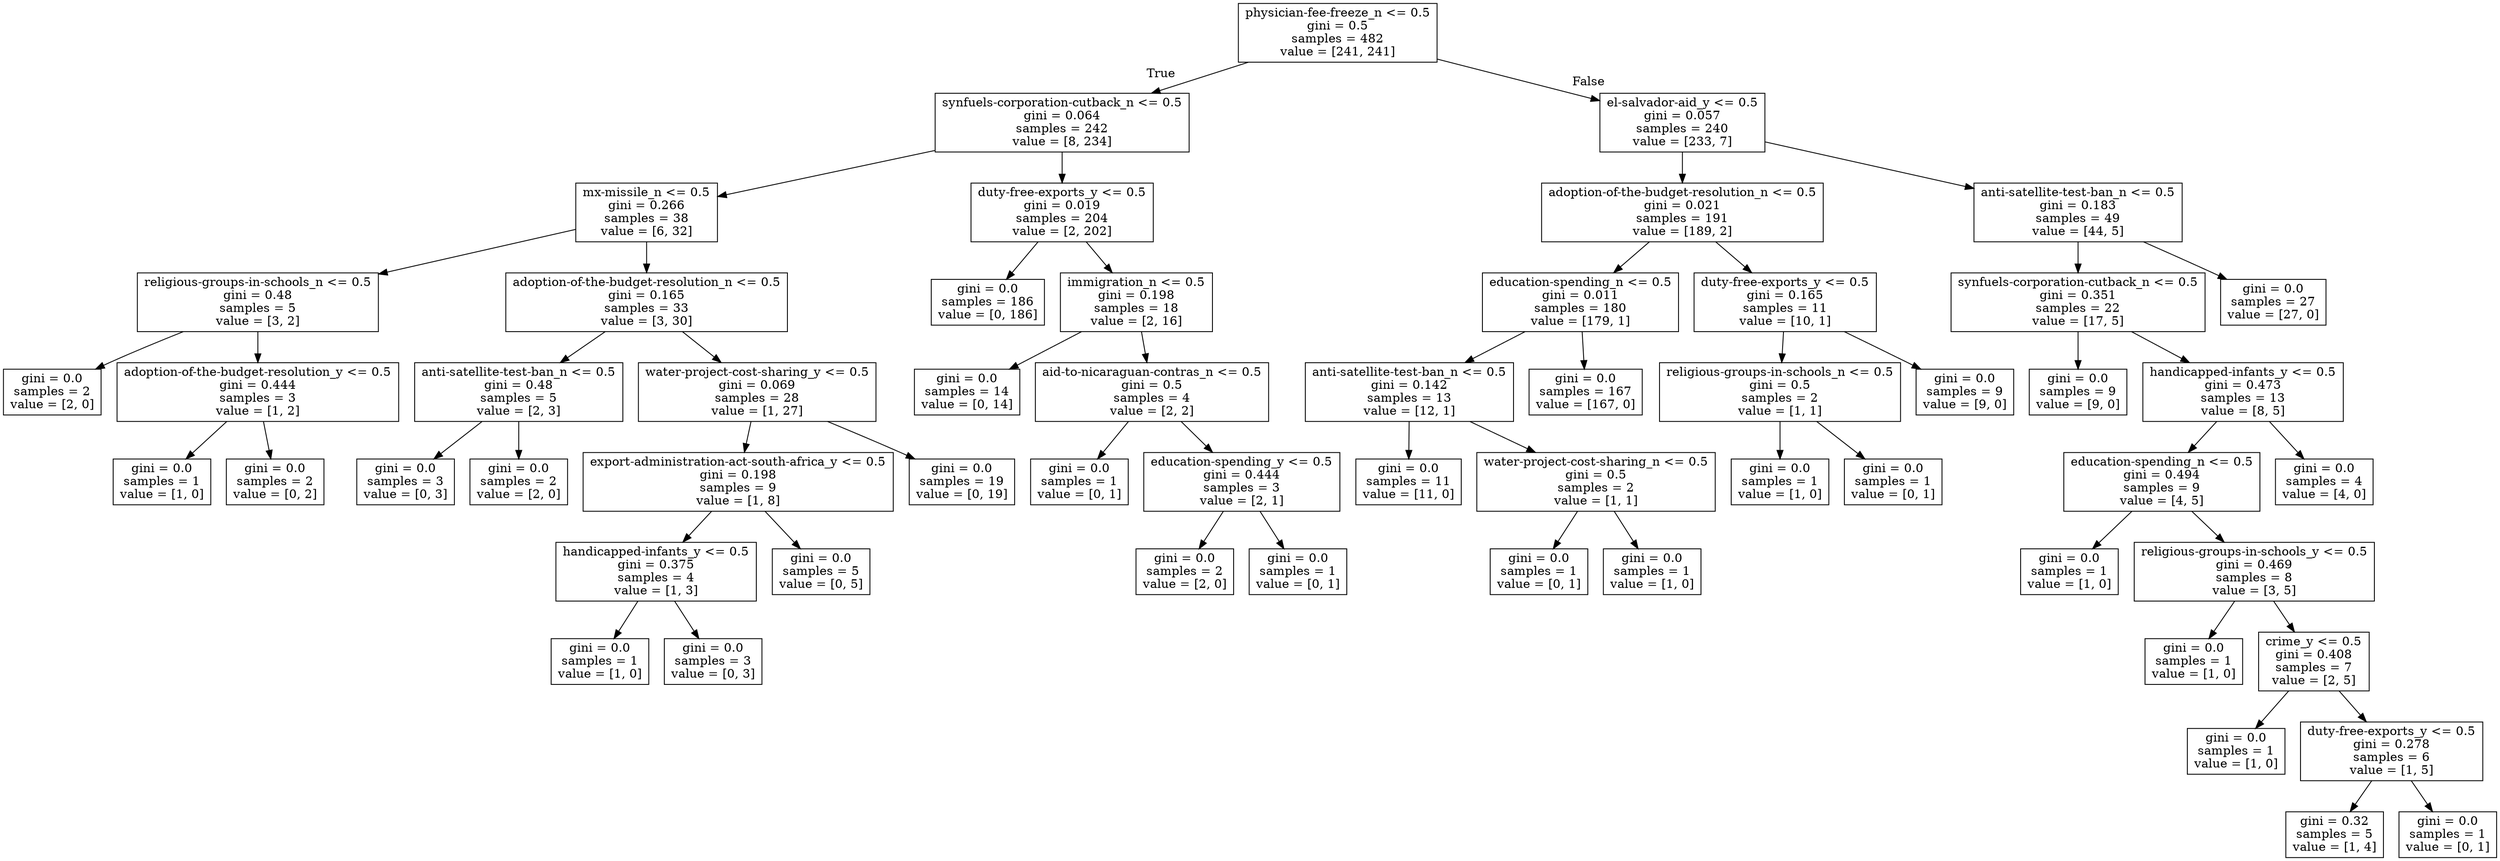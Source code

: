 digraph Tree {
node [shape=box] ;
0 [label="physician-fee-freeze_n <= 0.5\ngini = 0.5\nsamples = 482\nvalue = [241, 241]"] ;
1 [label="synfuels-corporation-cutback_n <= 0.5\ngini = 0.064\nsamples = 242\nvalue = [8, 234]"] ;
0 -> 1 [labeldistance=2.5, labelangle=45, headlabel="True"] ;
2 [label="mx-missile_n <= 0.5\ngini = 0.266\nsamples = 38\nvalue = [6, 32]"] ;
1 -> 2 ;
3 [label="religious-groups-in-schools_n <= 0.5\ngini = 0.48\nsamples = 5\nvalue = [3, 2]"] ;
2 -> 3 ;
4 [label="gini = 0.0\nsamples = 2\nvalue = [2, 0]"] ;
3 -> 4 ;
5 [label="adoption-of-the-budget-resolution_y <= 0.5\ngini = 0.444\nsamples = 3\nvalue = [1, 2]"] ;
3 -> 5 ;
6 [label="gini = 0.0\nsamples = 1\nvalue = [1, 0]"] ;
5 -> 6 ;
7 [label="gini = 0.0\nsamples = 2\nvalue = [0, 2]"] ;
5 -> 7 ;
8 [label="adoption-of-the-budget-resolution_n <= 0.5\ngini = 0.165\nsamples = 33\nvalue = [3, 30]"] ;
2 -> 8 ;
9 [label="anti-satellite-test-ban_n <= 0.5\ngini = 0.48\nsamples = 5\nvalue = [2, 3]"] ;
8 -> 9 ;
10 [label="gini = 0.0\nsamples = 3\nvalue = [0, 3]"] ;
9 -> 10 ;
11 [label="gini = 0.0\nsamples = 2\nvalue = [2, 0]"] ;
9 -> 11 ;
12 [label="water-project-cost-sharing_y <= 0.5\ngini = 0.069\nsamples = 28\nvalue = [1, 27]"] ;
8 -> 12 ;
13 [label="export-administration-act-south-africa_y <= 0.5\ngini = 0.198\nsamples = 9\nvalue = [1, 8]"] ;
12 -> 13 ;
14 [label="handicapped-infants_y <= 0.5\ngini = 0.375\nsamples = 4\nvalue = [1, 3]"] ;
13 -> 14 ;
15 [label="gini = 0.0\nsamples = 1\nvalue = [1, 0]"] ;
14 -> 15 ;
16 [label="gini = 0.0\nsamples = 3\nvalue = [0, 3]"] ;
14 -> 16 ;
17 [label="gini = 0.0\nsamples = 5\nvalue = [0, 5]"] ;
13 -> 17 ;
18 [label="gini = 0.0\nsamples = 19\nvalue = [0, 19]"] ;
12 -> 18 ;
19 [label="duty-free-exports_y <= 0.5\ngini = 0.019\nsamples = 204\nvalue = [2, 202]"] ;
1 -> 19 ;
20 [label="gini = 0.0\nsamples = 186\nvalue = [0, 186]"] ;
19 -> 20 ;
21 [label="immigration_n <= 0.5\ngini = 0.198\nsamples = 18\nvalue = [2, 16]"] ;
19 -> 21 ;
22 [label="gini = 0.0\nsamples = 14\nvalue = [0, 14]"] ;
21 -> 22 ;
23 [label="aid-to-nicaraguan-contras_n <= 0.5\ngini = 0.5\nsamples = 4\nvalue = [2, 2]"] ;
21 -> 23 ;
24 [label="gini = 0.0\nsamples = 1\nvalue = [0, 1]"] ;
23 -> 24 ;
25 [label="education-spending_y <= 0.5\ngini = 0.444\nsamples = 3\nvalue = [2, 1]"] ;
23 -> 25 ;
26 [label="gini = 0.0\nsamples = 2\nvalue = [2, 0]"] ;
25 -> 26 ;
27 [label="gini = 0.0\nsamples = 1\nvalue = [0, 1]"] ;
25 -> 27 ;
28 [label="el-salvador-aid_y <= 0.5\ngini = 0.057\nsamples = 240\nvalue = [233, 7]"] ;
0 -> 28 [labeldistance=2.5, labelangle=-45, headlabel="False"] ;
29 [label="adoption-of-the-budget-resolution_n <= 0.5\ngini = 0.021\nsamples = 191\nvalue = [189, 2]"] ;
28 -> 29 ;
30 [label="education-spending_n <= 0.5\ngini = 0.011\nsamples = 180\nvalue = [179, 1]"] ;
29 -> 30 ;
31 [label="anti-satellite-test-ban_n <= 0.5\ngini = 0.142\nsamples = 13\nvalue = [12, 1]"] ;
30 -> 31 ;
32 [label="gini = 0.0\nsamples = 11\nvalue = [11, 0]"] ;
31 -> 32 ;
33 [label="water-project-cost-sharing_n <= 0.5\ngini = 0.5\nsamples = 2\nvalue = [1, 1]"] ;
31 -> 33 ;
34 [label="gini = 0.0\nsamples = 1\nvalue = [0, 1]"] ;
33 -> 34 ;
35 [label="gini = 0.0\nsamples = 1\nvalue = [1, 0]"] ;
33 -> 35 ;
36 [label="gini = 0.0\nsamples = 167\nvalue = [167, 0]"] ;
30 -> 36 ;
37 [label="duty-free-exports_y <= 0.5\ngini = 0.165\nsamples = 11\nvalue = [10, 1]"] ;
29 -> 37 ;
38 [label="religious-groups-in-schools_n <= 0.5\ngini = 0.5\nsamples = 2\nvalue = [1, 1]"] ;
37 -> 38 ;
39 [label="gini = 0.0\nsamples = 1\nvalue = [1, 0]"] ;
38 -> 39 ;
40 [label="gini = 0.0\nsamples = 1\nvalue = [0, 1]"] ;
38 -> 40 ;
41 [label="gini = 0.0\nsamples = 9\nvalue = [9, 0]"] ;
37 -> 41 ;
42 [label="anti-satellite-test-ban_n <= 0.5\ngini = 0.183\nsamples = 49\nvalue = [44, 5]"] ;
28 -> 42 ;
43 [label="synfuels-corporation-cutback_n <= 0.5\ngini = 0.351\nsamples = 22\nvalue = [17, 5]"] ;
42 -> 43 ;
44 [label="gini = 0.0\nsamples = 9\nvalue = [9, 0]"] ;
43 -> 44 ;
45 [label="handicapped-infants_y <= 0.5\ngini = 0.473\nsamples = 13\nvalue = [8, 5]"] ;
43 -> 45 ;
46 [label="education-spending_n <= 0.5\ngini = 0.494\nsamples = 9\nvalue = [4, 5]"] ;
45 -> 46 ;
47 [label="gini = 0.0\nsamples = 1\nvalue = [1, 0]"] ;
46 -> 47 ;
48 [label="religious-groups-in-schools_y <= 0.5\ngini = 0.469\nsamples = 8\nvalue = [3, 5]"] ;
46 -> 48 ;
49 [label="gini = 0.0\nsamples = 1\nvalue = [1, 0]"] ;
48 -> 49 ;
50 [label="crime_y <= 0.5\ngini = 0.408\nsamples = 7\nvalue = [2, 5]"] ;
48 -> 50 ;
51 [label="gini = 0.0\nsamples = 1\nvalue = [1, 0]"] ;
50 -> 51 ;
52 [label="duty-free-exports_y <= 0.5\ngini = 0.278\nsamples = 6\nvalue = [1, 5]"] ;
50 -> 52 ;
53 [label="gini = 0.32\nsamples = 5\nvalue = [1, 4]"] ;
52 -> 53 ;
54 [label="gini = 0.0\nsamples = 1\nvalue = [0, 1]"] ;
52 -> 54 ;
55 [label="gini = 0.0\nsamples = 4\nvalue = [4, 0]"] ;
45 -> 55 ;
56 [label="gini = 0.0\nsamples = 27\nvalue = [27, 0]"] ;
42 -> 56 ;
}